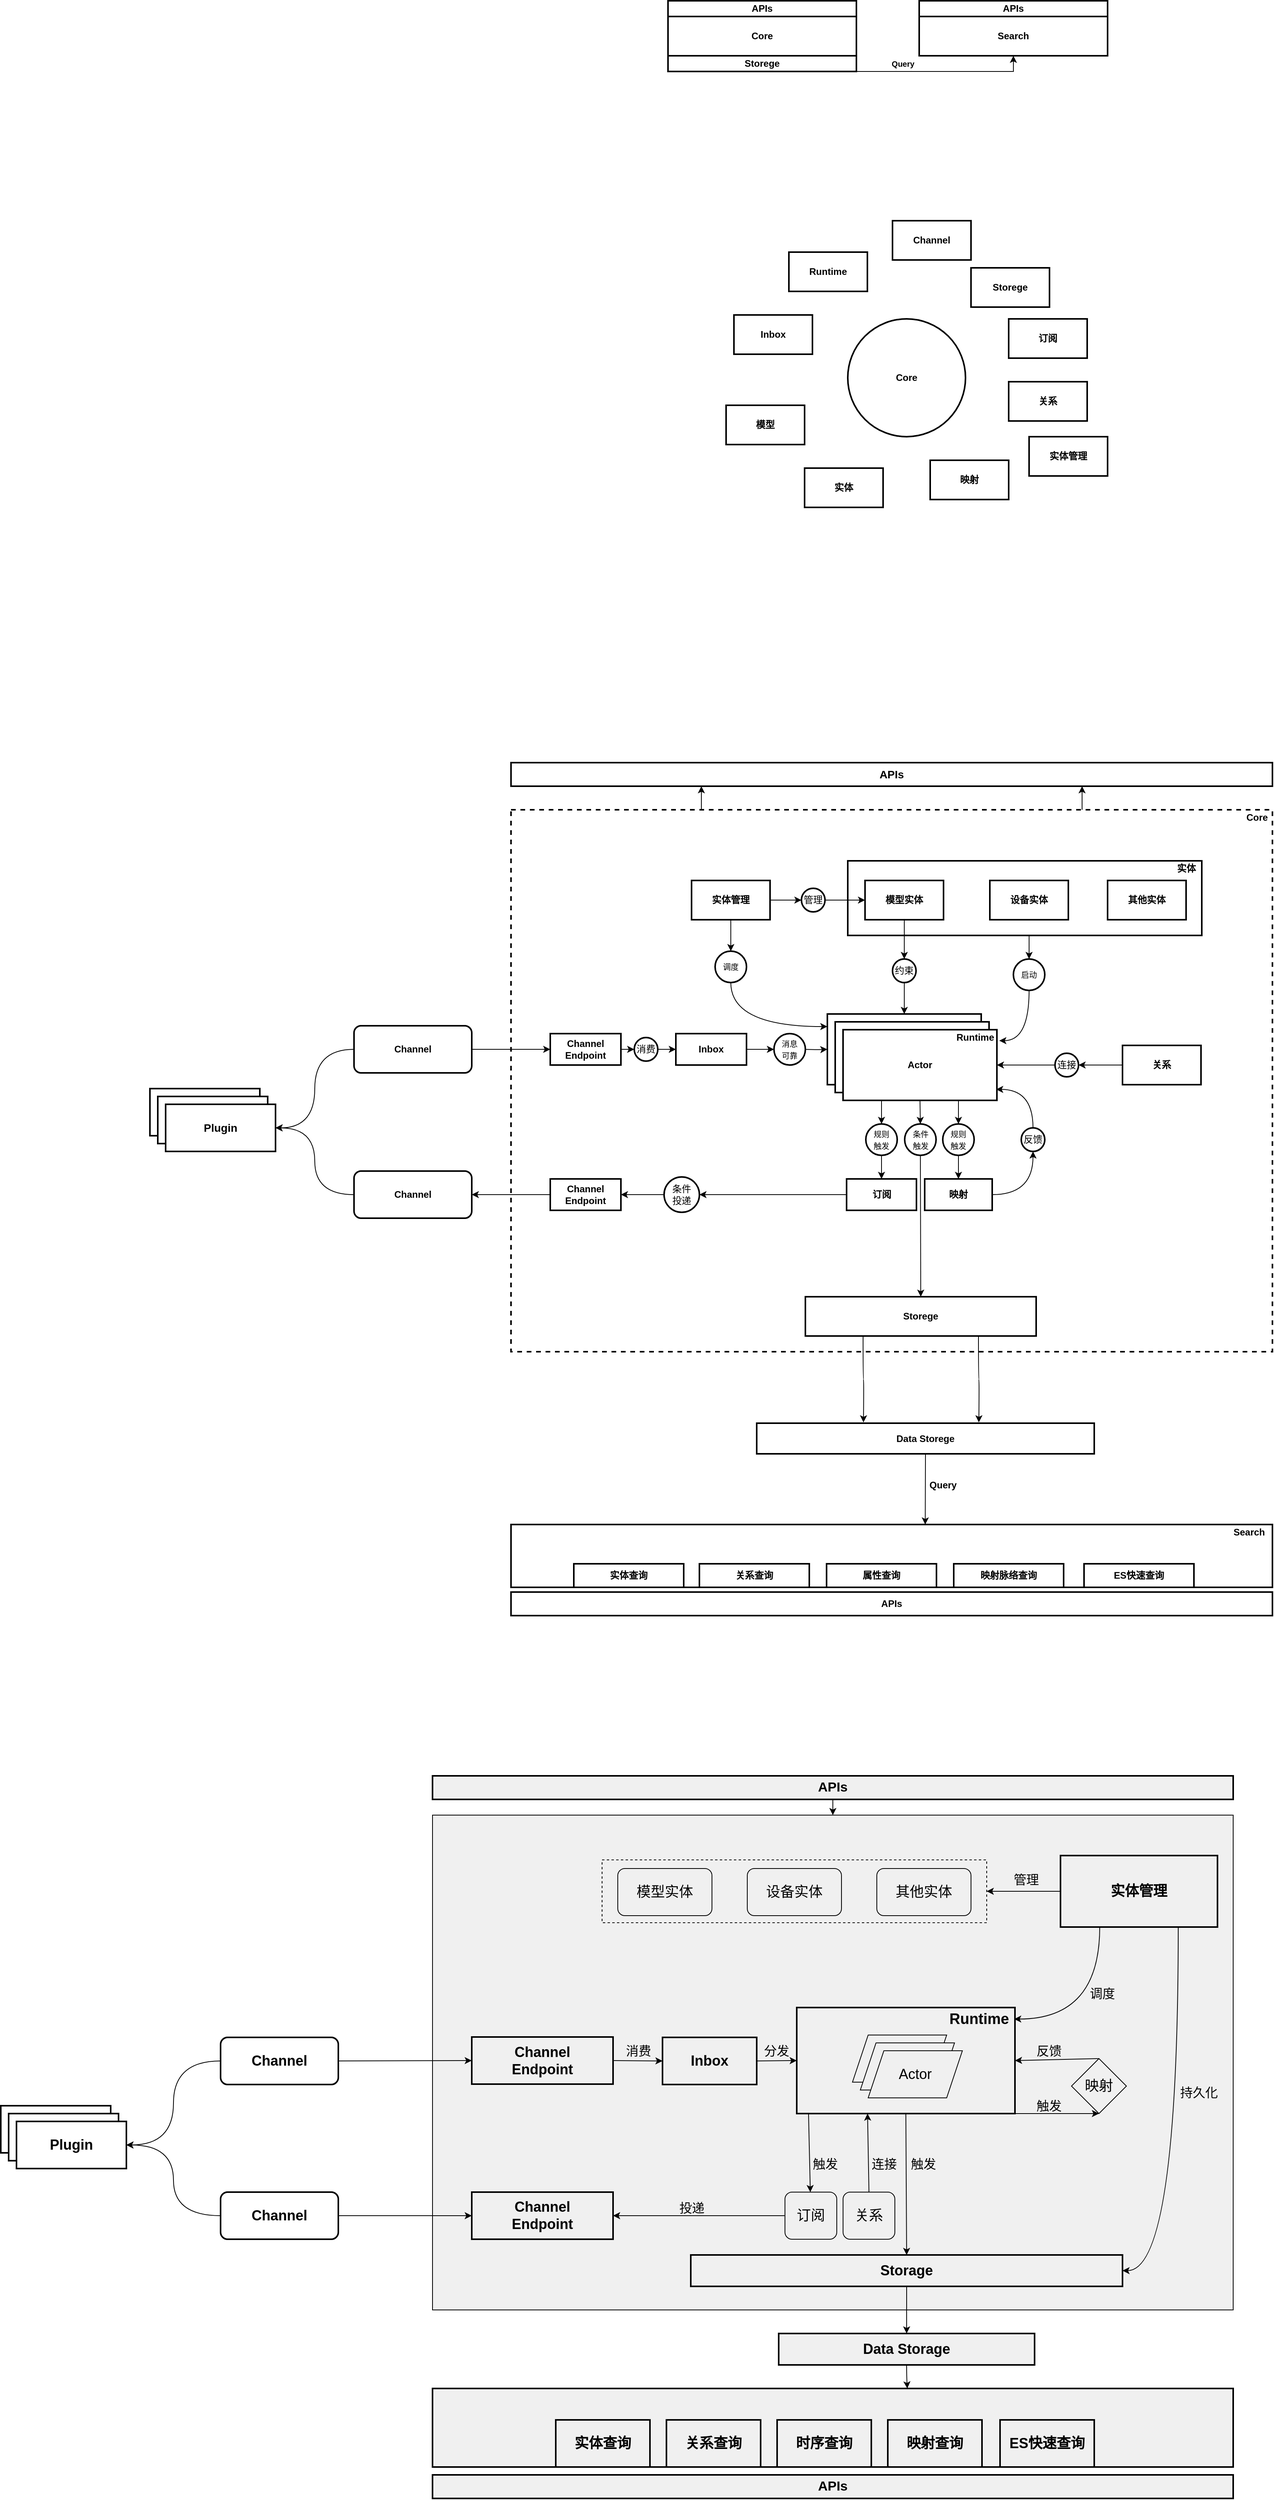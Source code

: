 <mxfile>
    <diagram id="mZEBOaH3Qbh8OWSPwJVB" name="Page-1">
        <mxGraphModel dx="2547" dy="2290" grid="1" gridSize="10" guides="1" tooltips="1" connect="1" arrows="1" fold="1" page="1" pageScale="1" pageWidth="827" pageHeight="1169" background="#ffffff" math="0" shadow="0">
            <root>
                <mxCell id="0"/>
                <mxCell id="1" parent="0"/>
                <mxCell id="112" style="edgeStyle=orthogonalEdgeStyle;curved=1;rounded=0;orthogonalLoop=1;jettySize=auto;html=1;exitX=0.25;exitY=0;exitDx=0;exitDy=0;entryX=0.25;entryY=1;entryDx=0;entryDy=0;strokeColor=#000000;" parent="1" source="91" target="111" edge="1">
                    <mxGeometry relative="1" as="geometry"/>
                </mxCell>
                <mxCell id="113" style="edgeStyle=orthogonalEdgeStyle;curved=1;rounded=0;orthogonalLoop=1;jettySize=auto;html=1;exitX=0.75;exitY=0;exitDx=0;exitDy=0;entryX=0.75;entryY=1;entryDx=0;entryDy=0;strokeColor=#000000;" parent="1" source="91" target="111" edge="1">
                    <mxGeometry relative="1" as="geometry"/>
                </mxCell>
                <mxCell id="91" value="" style="rounded=0;whiteSpace=wrap;html=1;strokeColor=#000000;strokeWidth=2;fillColor=#FFFFFF;dashed=1;" parent="1" vertex="1">
                    <mxGeometry x="-90" y="30" width="970" height="690" as="geometry"/>
                </mxCell>
                <mxCell id="2" value="&lt;font color=&quot;#000000&quot;&gt;&lt;b&gt;实体&lt;/b&gt;&lt;/font&gt;" style="rounded=0;whiteSpace=wrap;html=1;fillColor=#FFFFFF;strokeWidth=2;strokeColor=#000000;" parent="1" vertex="1">
                    <mxGeometry x="284" y="-405" width="100" height="50" as="geometry"/>
                </mxCell>
                <mxCell id="3" value="&lt;font color=&quot;#000000&quot;&gt;&lt;b&gt;订阅&lt;/b&gt;&lt;/font&gt;" style="rounded=0;whiteSpace=wrap;html=1;fillColor=#FFFFFF;strokeWidth=2;strokeColor=#000000;" parent="1" vertex="1">
                    <mxGeometry x="544" y="-595" width="100" height="50" as="geometry"/>
                </mxCell>
                <mxCell id="7" value="&lt;font color=&quot;#000000&quot;&gt;&lt;b&gt;模型&lt;/b&gt;&lt;/font&gt;" style="rounded=0;whiteSpace=wrap;html=1;fillColor=#FFFFFF;strokeWidth=2;strokeColor=#000000;" parent="1" vertex="1">
                    <mxGeometry x="184" y="-485" width="100" height="50" as="geometry"/>
                </mxCell>
                <mxCell id="24" value="&lt;font color=&quot;#000000&quot;&gt;&lt;b&gt;Core&lt;/b&gt;&lt;/font&gt;" style="ellipse;whiteSpace=wrap;html=1;aspect=fixed;strokeColor=#000000;strokeWidth=2;fillColor=#FFFFFF;" parent="1" vertex="1">
                    <mxGeometry x="339" y="-595" width="150" height="150" as="geometry"/>
                </mxCell>
                <mxCell id="25" value="&lt;font color=&quot;#000000&quot;&gt;&lt;b&gt;映射&lt;/b&gt;&lt;/font&gt;" style="rounded=0;whiteSpace=wrap;html=1;fillColor=#FFFFFF;strokeWidth=2;strokeColor=#000000;" parent="1" vertex="1">
                    <mxGeometry x="444" y="-415" width="100" height="50" as="geometry"/>
                </mxCell>
                <mxCell id="26" value="&lt;font color=&quot;#000000&quot;&gt;&lt;b&gt;关系&lt;/b&gt;&lt;/font&gt;" style="rounded=0;whiteSpace=wrap;html=1;fillColor=#FFFFFF;strokeWidth=2;strokeColor=#000000;" parent="1" vertex="1">
                    <mxGeometry x="544" y="-515" width="100" height="50" as="geometry"/>
                </mxCell>
                <mxCell id="27" value="&lt;font color=&quot;#000000&quot;&gt;&lt;b&gt;Core&lt;/b&gt;&lt;/font&gt;" style="rounded=0;whiteSpace=wrap;html=1;fillColor=#FFFFFF;strokeWidth=2;strokeColor=#000000;" parent="1" vertex="1">
                    <mxGeometry x="110" y="-980" width="240" height="50" as="geometry"/>
                </mxCell>
                <mxCell id="36" style="edgeStyle=orthogonalEdgeStyle;rounded=0;orthogonalLoop=1;jettySize=auto;html=1;exitX=1;exitY=1;exitDx=0;exitDy=0;entryX=0.5;entryY=1;entryDx=0;entryDy=0;strokeColor=#000000;" parent="1" source="28" target="34" edge="1">
                    <mxGeometry relative="1" as="geometry">
                        <Array as="points">
                            <mxPoint x="550" y="-910"/>
                        </Array>
                    </mxGeometry>
                </mxCell>
                <mxCell id="28" value="&lt;font color=&quot;#000000&quot;&gt;&lt;b&gt;Storege&lt;/b&gt;&lt;/font&gt;" style="rounded=0;whiteSpace=wrap;html=1;fillColor=#FFFFFF;strokeWidth=2;strokeColor=#000000;" parent="1" vertex="1">
                    <mxGeometry x="110" y="-930" width="240" height="20" as="geometry"/>
                </mxCell>
                <mxCell id="29" value="&lt;font color=&quot;#000000&quot;&gt;&lt;b&gt;APIs&lt;/b&gt;&lt;/font&gt;" style="rounded=0;whiteSpace=wrap;html=1;fillColor=#FFFFFF;strokeWidth=2;strokeColor=#000000;" parent="1" vertex="1">
                    <mxGeometry x="110" y="-1000" width="240" height="20" as="geometry"/>
                </mxCell>
                <mxCell id="34" value="&lt;font color=&quot;#000000&quot;&gt;&lt;b&gt;Search&lt;/b&gt;&lt;/font&gt;" style="rounded=0;whiteSpace=wrap;html=1;fillColor=#FFFFFF;strokeWidth=2;strokeColor=#000000;" parent="1" vertex="1">
                    <mxGeometry x="430" y="-980" width="240" height="50" as="geometry"/>
                </mxCell>
                <mxCell id="35" value="&lt;font color=&quot;#000000&quot;&gt;&lt;b&gt;APIs&lt;/b&gt;&lt;/font&gt;" style="rounded=0;whiteSpace=wrap;html=1;fillColor=#FFFFFF;strokeWidth=2;strokeColor=#000000;" parent="1" vertex="1">
                    <mxGeometry x="430" y="-1000" width="240" height="20" as="geometry"/>
                </mxCell>
                <mxCell id="37" value="&lt;b&gt;&lt;font color=&quot;#000000&quot; style=&quot;font-size: 10px&quot;&gt;Query&lt;/font&gt;&lt;/b&gt;" style="text;html=1;align=center;verticalAlign=middle;resizable=0;points=[];autosize=1;strokeColor=none;" parent="1" vertex="1">
                    <mxGeometry x="389" y="-930" width="40" height="20" as="geometry"/>
                </mxCell>
                <mxCell id="38" value="&lt;font color=&quot;#000000&quot;&gt;&lt;b&gt;Inbox&lt;/b&gt;&lt;/font&gt;" style="rounded=0;whiteSpace=wrap;html=1;fillColor=#FFFFFF;strokeWidth=2;strokeColor=#000000;" parent="1" vertex="1">
                    <mxGeometry x="194" y="-600" width="100" height="50" as="geometry"/>
                </mxCell>
                <mxCell id="39" value="&lt;font color=&quot;#000000&quot;&gt;&lt;b&gt;Runtime&lt;/b&gt;&lt;/font&gt;" style="rounded=0;whiteSpace=wrap;html=1;fillColor=#FFFFFF;strokeWidth=2;strokeColor=#000000;" parent="1" vertex="1">
                    <mxGeometry x="264" y="-680" width="100" height="50" as="geometry"/>
                </mxCell>
                <mxCell id="40" value="&lt;font color=&quot;#000000&quot;&gt;&lt;b&gt;Channel&lt;/b&gt;&lt;/font&gt;" style="rounded=0;whiteSpace=wrap;html=1;fillColor=#FFFFFF;strokeWidth=2;strokeColor=#000000;" parent="1" vertex="1">
                    <mxGeometry x="396" y="-720" width="100" height="50" as="geometry"/>
                </mxCell>
                <mxCell id="43" value="&lt;font color=&quot;#000000&quot;&gt;&lt;b&gt;实体管理&lt;/b&gt;&lt;/font&gt;" style="rounded=0;whiteSpace=wrap;html=1;fillColor=#FFFFFF;strokeWidth=2;strokeColor=#000000;" parent="1" vertex="1">
                    <mxGeometry x="570" y="-445" width="100" height="50" as="geometry"/>
                </mxCell>
                <mxCell id="52" style="edgeStyle=orthogonalEdgeStyle;curved=1;rounded=0;orthogonalLoop=1;jettySize=auto;html=1;exitX=0.5;exitY=1;exitDx=0;exitDy=0;entryX=0.5;entryY=0;entryDx=0;entryDy=0;strokeColor=#000000;" parent="1" source="50" target="44" edge="1">
                    <mxGeometry relative="1" as="geometry"/>
                </mxCell>
                <mxCell id="50" value="&lt;font color=&quot;#000000&quot;&gt;约束&lt;/font&gt;" style="ellipse;whiteSpace=wrap;html=1;aspect=fixed;strokeColor=#000000;strokeWidth=2;fillColor=#FFFFFF;" parent="1" vertex="1">
                    <mxGeometry x="396" y="220" width="30" height="30" as="geometry"/>
                </mxCell>
                <mxCell id="133" style="edgeStyle=orthogonalEdgeStyle;curved=1;rounded=0;orthogonalLoop=1;jettySize=auto;html=1;exitX=1;exitY=0.5;exitDx=0;exitDy=0;entryX=0.5;entryY=1;entryDx=0;entryDy=0;strokeColor=#000000;" parent="1" source="48" target="132" edge="1">
                    <mxGeometry relative="1" as="geometry"/>
                </mxCell>
                <mxCell id="48" value="&lt;b&gt;&lt;font color=&quot;#000000&quot;&gt;映射&lt;/font&gt;&lt;/b&gt;" style="rounded=0;whiteSpace=wrap;html=1;fillColor=#FFFFFF;strokeWidth=2;strokeColor=#000000;" parent="1" vertex="1">
                    <mxGeometry x="437" y="500" width="86" height="40" as="geometry"/>
                </mxCell>
                <mxCell id="58" style="edgeStyle=orthogonalEdgeStyle;curved=1;rounded=0;orthogonalLoop=1;jettySize=auto;html=1;exitX=0;exitY=0.5;exitDx=0;exitDy=0;entryX=1;entryY=0.5;entryDx=0;entryDy=0;strokeColor=#000000;" parent="1" source="56" target="57" edge="1">
                    <mxGeometry relative="1" as="geometry"/>
                </mxCell>
                <mxCell id="56" value="&lt;font color=&quot;#000000&quot;&gt;&lt;b&gt;关系&lt;/b&gt;&lt;/font&gt;" style="rounded=0;whiteSpace=wrap;html=1;fillColor=#FFFFFF;strokeWidth=2;strokeColor=#000000;" parent="1" vertex="1">
                    <mxGeometry x="689" y="330" width="100" height="50" as="geometry"/>
                </mxCell>
                <mxCell id="68" style="edgeStyle=orthogonalEdgeStyle;curved=1;rounded=0;orthogonalLoop=1;jettySize=auto;html=1;exitX=0;exitY=0.5;exitDx=0;exitDy=0;entryX=1;entryY=0.5;entryDx=0;entryDy=0;strokeColor=#000000;" parent="1" source="57" target="72" edge="1">
                    <mxGeometry relative="1" as="geometry">
                        <mxPoint x="549" y="405" as="targetPoint"/>
                    </mxGeometry>
                </mxCell>
                <mxCell id="57" value="&lt;font color=&quot;#000000&quot;&gt;连接&lt;/font&gt;" style="ellipse;whiteSpace=wrap;html=1;aspect=fixed;strokeColor=#000000;strokeWidth=2;fillColor=#FFFFFF;" parent="1" vertex="1">
                    <mxGeometry x="603" y="340" width="30" height="30" as="geometry"/>
                </mxCell>
                <mxCell id="61" value="" style="group" parent="1" vertex="1" connectable="0">
                    <mxGeometry x="313" y="290" width="205" height="90" as="geometry"/>
                </mxCell>
                <mxCell id="44" value="" style="rounded=0;whiteSpace=wrap;html=1;fillColor=#FFFFFF;strokeWidth=2;strokeColor=#000000;" parent="61" vertex="1">
                    <mxGeometry width="196" height="90" as="geometry"/>
                </mxCell>
                <mxCell id="69" value="" style="group" parent="1" vertex="1" connectable="0">
                    <mxGeometry x="323" y="300" width="205" height="90" as="geometry"/>
                </mxCell>
                <mxCell id="70" value="" style="rounded=0;whiteSpace=wrap;html=1;fillColor=#FFFFFF;strokeWidth=2;strokeColor=#000000;" parent="69" vertex="1">
                    <mxGeometry width="196" height="90" as="geometry"/>
                </mxCell>
                <mxCell id="71" value="" style="group" parent="1" vertex="1" connectable="0">
                    <mxGeometry x="333" y="310" width="210" height="90" as="geometry"/>
                </mxCell>
                <mxCell id="72" value="&lt;b&gt;&lt;font color=&quot;#000000&quot;&gt;Actor&lt;/font&gt;&lt;/b&gt;" style="rounded=0;whiteSpace=wrap;html=1;fillColor=#FFFFFF;strokeWidth=2;strokeColor=#000000;" parent="71" vertex="1">
                    <mxGeometry width="196" height="90" as="geometry"/>
                </mxCell>
                <mxCell id="73" value="&lt;font color=&quot;#000000&quot;&gt;&lt;b&gt;Runtime&lt;/b&gt;&lt;/font&gt;" style="text;html=1;align=center;verticalAlign=middle;resizable=0;points=[];autosize=1;strokeColor=none;" parent="71" vertex="1">
                    <mxGeometry x="138" width="60" height="20" as="geometry"/>
                </mxCell>
                <mxCell id="141" style="edgeStyle=orthogonalEdgeStyle;curved=1;rounded=0;orthogonalLoop=1;jettySize=auto;html=1;exitX=0;exitY=0.5;exitDx=0;exitDy=0;entryX=1;entryY=0.5;entryDx=0;entryDy=0;strokeColor=#000000;" parent="1" source="74" target="140" edge="1">
                    <mxGeometry relative="1" as="geometry"/>
                </mxCell>
                <mxCell id="74" value="&lt;font color=&quot;#000000&quot;&gt;&lt;b&gt;订阅&lt;/b&gt;&lt;/font&gt;" style="rounded=0;whiteSpace=wrap;html=1;fillColor=#FFFFFF;strokeWidth=2;strokeColor=#000000;" parent="1" vertex="1">
                    <mxGeometry x="337.5" y="500" width="89" height="40" as="geometry"/>
                </mxCell>
                <mxCell id="121" style="edgeStyle=orthogonalEdgeStyle;curved=1;rounded=0;orthogonalLoop=1;jettySize=auto;html=1;exitX=0.5;exitY=1;exitDx=0;exitDy=0;entryX=0.5;entryY=0;entryDx=0;entryDy=0;strokeColor=#000000;" parent="1" source="75" target="74" edge="1">
                    <mxGeometry relative="1" as="geometry"/>
                </mxCell>
                <mxCell id="75" value="&lt;font color=&quot;#000000&quot; style=&quot;font-size: 10px&quot;&gt;规则&lt;br&gt;触发&lt;/font&gt;" style="ellipse;whiteSpace=wrap;html=1;aspect=fixed;strokeColor=#000000;strokeWidth=2;fillColor=#FFFFFF;" parent="1" vertex="1">
                    <mxGeometry x="362" y="430" width="40" height="40" as="geometry"/>
                </mxCell>
                <mxCell id="84" style="edgeStyle=orthogonalEdgeStyle;curved=1;rounded=0;orthogonalLoop=1;jettySize=auto;html=1;exitX=0.5;exitY=1;exitDx=0;exitDy=0;entryX=1.017;entryY=0.7;entryDx=0;entryDy=0;entryPerimeter=0;strokeColor=#000000;" parent="1" source="81" target="73" edge="1">
                    <mxGeometry relative="1" as="geometry"/>
                </mxCell>
                <mxCell id="81" value="&lt;font color=&quot;#000000&quot;&gt;&lt;span style=&quot;font-size: 10px&quot;&gt;启动&lt;/span&gt;&lt;/font&gt;" style="ellipse;whiteSpace=wrap;html=1;aspect=fixed;strokeColor=#000000;strokeWidth=2;fillColor=#FFFFFF;" parent="1" vertex="1">
                    <mxGeometry x="550" y="220" width="40" height="40" as="geometry"/>
                </mxCell>
                <mxCell id="126" style="edgeStyle=orthogonalEdgeStyle;curved=1;rounded=0;orthogonalLoop=1;jettySize=auto;html=1;exitX=1;exitY=0.5;exitDx=0;exitDy=0;entryX=0;entryY=0.5;entryDx=0;entryDy=0;strokeColor=#000000;" parent="1" source="89" target="128" edge="1">
                    <mxGeometry relative="1" as="geometry">
                        <mxPoint x="250" y="335" as="targetPoint"/>
                    </mxGeometry>
                </mxCell>
                <mxCell id="89" value="&lt;font color=&quot;#000000&quot;&gt;&lt;b&gt;Inbox&lt;/b&gt;&lt;/font&gt;" style="rounded=0;whiteSpace=wrap;html=1;fillColor=#FFFFFF;strokeWidth=2;strokeColor=#000000;" parent="1" vertex="1">
                    <mxGeometry x="120" y="315" width="90" height="40" as="geometry"/>
                </mxCell>
                <mxCell id="137" style="edgeStyle=orthogonalEdgeStyle;curved=1;rounded=0;orthogonalLoop=1;jettySize=auto;html=1;exitX=1;exitY=0.5;exitDx=0;exitDy=0;entryX=0;entryY=0.5;entryDx=0;entryDy=0;strokeColor=#000000;" parent="1" source="92" target="135" edge="1">
                    <mxGeometry relative="1" as="geometry"/>
                </mxCell>
                <mxCell id="160" style="edgeStyle=orthogonalEdgeStyle;curved=1;rounded=0;orthogonalLoop=1;jettySize=auto;html=1;exitX=0;exitY=0.5;exitDx=0;exitDy=0;entryX=1;entryY=0.5;entryDx=0;entryDy=0;strokeColor=#000000;" parent="1" source="92" target="157" edge="1">
                    <mxGeometry relative="1" as="geometry"/>
                </mxCell>
                <mxCell id="92" value="&lt;font color=&quot;#000000&quot;&gt;&lt;b&gt;Channel&lt;/b&gt;&lt;/font&gt;" style="rounded=1;whiteSpace=wrap;html=1;strokeColor=#000000;strokeWidth=2;fillColor=#FFFFFF;" parent="1" vertex="1">
                    <mxGeometry x="-290" y="305" width="150" height="60" as="geometry"/>
                </mxCell>
                <mxCell id="97" style="edgeStyle=orthogonalEdgeStyle;curved=1;rounded=0;orthogonalLoop=1;jettySize=auto;html=1;exitX=1;exitY=0.5;exitDx=0;exitDy=0;strokeColor=#000000;" parent="1" source="94" target="89" edge="1">
                    <mxGeometry relative="1" as="geometry"/>
                </mxCell>
                <mxCell id="94" value="&lt;font color=&quot;#000000&quot;&gt;消费&lt;/font&gt;" style="ellipse;whiteSpace=wrap;html=1;aspect=fixed;strokeColor=#000000;strokeWidth=2;fillColor=#FFFFFF;" parent="1" vertex="1">
                    <mxGeometry x="67" y="320" width="30" height="30" as="geometry"/>
                </mxCell>
                <mxCell id="101" style="edgeStyle=orthogonalEdgeStyle;curved=1;rounded=0;orthogonalLoop=1;jettySize=auto;html=1;exitX=0.5;exitY=1;exitDx=0;exitDy=0;entryX=0.5;entryY=0;entryDx=0;entryDy=0;strokeColor=#000000;" parent="1" source="98" target="100" edge="1">
                    <mxGeometry relative="1" as="geometry"/>
                </mxCell>
                <mxCell id="105" style="edgeStyle=orthogonalEdgeStyle;curved=1;rounded=0;orthogonalLoop=1;jettySize=auto;html=1;exitX=1;exitY=0.5;exitDx=0;exitDy=0;entryX=0;entryY=0.5;entryDx=0;entryDy=0;strokeColor=#000000;" parent="1" source="98" target="104" edge="1">
                    <mxGeometry relative="1" as="geometry"/>
                </mxCell>
                <mxCell id="98" value="&lt;font color=&quot;#000000&quot;&gt;&lt;b&gt;实体管理&lt;/b&gt;&lt;/font&gt;" style="rounded=0;whiteSpace=wrap;html=1;fillColor=#FFFFFF;strokeWidth=2;strokeColor=#000000;" parent="1" vertex="1">
                    <mxGeometry x="140" y="120" width="100" height="50" as="geometry"/>
                </mxCell>
                <mxCell id="102" style="edgeStyle=orthogonalEdgeStyle;curved=1;rounded=0;orthogonalLoop=1;jettySize=auto;html=1;exitX=0.5;exitY=1;exitDx=0;exitDy=0;entryX=0;entryY=0.178;entryDx=0;entryDy=0;entryPerimeter=0;strokeColor=#000000;" parent="1" source="100" target="44" edge="1">
                    <mxGeometry relative="1" as="geometry"/>
                </mxCell>
                <mxCell id="100" value="&lt;font color=&quot;#000000&quot;&gt;&lt;span style=&quot;font-size: 10px&quot;&gt;调度&lt;/span&gt;&lt;/font&gt;" style="ellipse;whiteSpace=wrap;html=1;aspect=fixed;strokeColor=#000000;strokeWidth=2;fillColor=#FFFFFF;" parent="1" vertex="1">
                    <mxGeometry x="170" y="210" width="40" height="40" as="geometry"/>
                </mxCell>
                <mxCell id="103" value="" style="rounded=0;whiteSpace=wrap;html=1;strokeColor=#000000;strokeWidth=2;fillColor=#FFFFFF;" parent="1" vertex="1">
                    <mxGeometry x="339" y="95" width="451" height="95" as="geometry"/>
                </mxCell>
                <mxCell id="49" value="&lt;font color=&quot;#000000&quot;&gt;&lt;b&gt;模型实体&lt;/b&gt;&lt;/font&gt;" style="rounded=0;whiteSpace=wrap;html=1;fillColor=#FFFFFF;strokeWidth=2;strokeColor=#000000;" parent="1" vertex="1">
                    <mxGeometry x="361" y="120" width="100" height="50" as="geometry"/>
                </mxCell>
                <mxCell id="79" value="&lt;font color=&quot;#000000&quot;&gt;&lt;b&gt;设备实体&lt;/b&gt;&lt;/font&gt;" style="rounded=0;whiteSpace=wrap;html=1;fillColor=#FFFFFF;strokeWidth=2;strokeColor=#000000;" parent="1" vertex="1">
                    <mxGeometry x="520" y="120" width="100" height="50" as="geometry"/>
                </mxCell>
                <mxCell id="51" style="edgeStyle=orthogonalEdgeStyle;curved=1;rounded=0;orthogonalLoop=1;jettySize=auto;html=1;exitX=0.5;exitY=1;exitDx=0;exitDy=0;entryX=0.5;entryY=0;entryDx=0;entryDy=0;strokeColor=#000000;" parent="1" source="49" target="50" edge="1">
                    <mxGeometry relative="1" as="geometry"/>
                </mxCell>
                <mxCell id="83" style="edgeStyle=orthogonalEdgeStyle;curved=1;rounded=0;orthogonalLoop=1;jettySize=auto;html=1;entryX=0.5;entryY=0;entryDx=0;entryDy=0;strokeColor=#000000;" parent="1" target="81" edge="1">
                    <mxGeometry relative="1" as="geometry">
                        <mxPoint x="570" y="190" as="sourcePoint"/>
                    </mxGeometry>
                </mxCell>
                <mxCell id="106" style="edgeStyle=orthogonalEdgeStyle;curved=1;rounded=0;orthogonalLoop=1;jettySize=auto;html=1;exitX=1;exitY=0.5;exitDx=0;exitDy=0;entryX=0;entryY=0.5;entryDx=0;entryDy=0;strokeColor=#000000;" parent="1" source="104" target="49" edge="1">
                    <mxGeometry relative="1" as="geometry"/>
                </mxCell>
                <mxCell id="104" value="&lt;font color=&quot;#000000&quot;&gt;管理&lt;/font&gt;" style="ellipse;whiteSpace=wrap;html=1;aspect=fixed;strokeColor=#000000;strokeWidth=2;fillColor=#FFFFFF;" parent="1" vertex="1">
                    <mxGeometry x="280" y="130" width="30" height="30" as="geometry"/>
                </mxCell>
                <mxCell id="108" value="&lt;font color=&quot;#000000&quot;&gt;&lt;b&gt;其他实体&lt;/b&gt;&lt;/font&gt;" style="rounded=0;whiteSpace=wrap;html=1;fillColor=#FFFFFF;strokeWidth=2;strokeColor=#000000;" parent="1" vertex="1">
                    <mxGeometry x="670" y="120" width="100" height="50" as="geometry"/>
                </mxCell>
                <mxCell id="110" value="&lt;b style=&quot;color: rgb(0 , 0 , 0)&quot;&gt;实体&lt;/b&gt;" style="text;html=1;align=center;verticalAlign=middle;resizable=0;points=[];autosize=1;strokeColor=none;" parent="1" vertex="1">
                    <mxGeometry x="750" y="95" width="40" height="20" as="geometry"/>
                </mxCell>
                <mxCell id="111" value="&lt;font color=&quot;#000000&quot; style=&quot;font-size: 14px&quot;&gt;&lt;b&gt;APIs&lt;/b&gt;&lt;/font&gt;" style="rounded=0;whiteSpace=wrap;html=1;strokeColor=#000000;strokeWidth=2;fillColor=#FFFFFF;" parent="1" vertex="1">
                    <mxGeometry x="-90" y="-30" width="970" height="30" as="geometry"/>
                </mxCell>
                <mxCell id="114" value="&lt;font color=&quot;#000000&quot;&gt;&lt;b&gt;Storege&lt;/b&gt;&lt;/font&gt;" style="rounded=0;whiteSpace=wrap;html=1;fillColor=#FFFFFF;strokeWidth=2;strokeColor=#000000;" parent="1" vertex="1">
                    <mxGeometry x="496" y="-660" width="100" height="50" as="geometry"/>
                </mxCell>
                <mxCell id="129" style="edgeStyle=orthogonalEdgeStyle;curved=1;rounded=0;orthogonalLoop=1;jettySize=auto;html=1;exitX=0.25;exitY=1;exitDx=0;exitDy=0;strokeColor=#000000;" parent="1" source="115" edge="1">
                    <mxGeometry relative="1" as="geometry">
                        <mxPoint x="359" y="810" as="targetPoint"/>
                    </mxGeometry>
                </mxCell>
                <mxCell id="131" style="edgeStyle=orthogonalEdgeStyle;curved=1;rounded=0;orthogonalLoop=1;jettySize=auto;html=1;exitX=0.75;exitY=1;exitDx=0;exitDy=0;strokeColor=#000000;" parent="1" source="115" edge="1">
                    <mxGeometry relative="1" as="geometry">
                        <mxPoint x="506" y="810" as="targetPoint"/>
                    </mxGeometry>
                </mxCell>
                <mxCell id="115" value="&lt;font color=&quot;#000000&quot;&gt;&lt;b&gt;Storege&lt;/b&gt;&lt;/font&gt;" style="rounded=0;whiteSpace=wrap;html=1;fillColor=#FFFFFF;strokeWidth=2;strokeColor=#000000;" parent="1" vertex="1">
                    <mxGeometry x="285" y="650" width="294" height="50" as="geometry"/>
                </mxCell>
                <mxCell id="122" style="edgeStyle=orthogonalEdgeStyle;curved=1;rounded=0;orthogonalLoop=1;jettySize=auto;html=1;exitX=0.5;exitY=1;exitDx=0;exitDy=0;strokeColor=#000000;" parent="1" source="117" target="48" edge="1">
                    <mxGeometry relative="1" as="geometry"/>
                </mxCell>
                <mxCell id="117" value="&lt;font color=&quot;#000000&quot; style=&quot;font-size: 10px&quot;&gt;规则&lt;br&gt;触发&lt;/font&gt;" style="ellipse;whiteSpace=wrap;html=1;aspect=fixed;strokeColor=#000000;strokeWidth=2;fillColor=#FFFFFF;" parent="1" vertex="1">
                    <mxGeometry x="460" y="430" width="40" height="40" as="geometry"/>
                </mxCell>
                <mxCell id="124" style="edgeStyle=orthogonalEdgeStyle;curved=1;rounded=0;orthogonalLoop=1;jettySize=auto;html=1;exitX=0.5;exitY=1;exitDx=0;exitDy=0;strokeColor=#000000;" parent="1" source="118" target="115" edge="1">
                    <mxGeometry relative="1" as="geometry"/>
                </mxCell>
                <mxCell id="118" value="&lt;font color=&quot;#000000&quot;&gt;&lt;span style=&quot;font-size: 10px&quot;&gt;条件&lt;br&gt;触发&lt;/span&gt;&lt;/font&gt;" style="ellipse;whiteSpace=wrap;html=1;aspect=fixed;strokeColor=#000000;strokeWidth=2;fillColor=#FFFFFF;" parent="1" vertex="1">
                    <mxGeometry x="411.5" y="430" width="40" height="40" as="geometry"/>
                </mxCell>
                <mxCell id="119" style="edgeStyle=orthogonalEdgeStyle;curved=1;rounded=0;orthogonalLoop=1;jettySize=auto;html=1;exitX=0.25;exitY=1;exitDx=0;exitDy=0;entryX=0.5;entryY=0;entryDx=0;entryDy=0;strokeColor=#000000;" parent="1" source="72" target="75" edge="1">
                    <mxGeometry relative="1" as="geometry"/>
                </mxCell>
                <mxCell id="120" style="edgeStyle=orthogonalEdgeStyle;curved=1;rounded=0;orthogonalLoop=1;jettySize=auto;html=1;exitX=0.75;exitY=1;exitDx=0;exitDy=0;entryX=0.5;entryY=0;entryDx=0;entryDy=0;strokeColor=#000000;" parent="1" source="72" target="117" edge="1">
                    <mxGeometry relative="1" as="geometry"/>
                </mxCell>
                <mxCell id="123" style="edgeStyle=orthogonalEdgeStyle;curved=1;rounded=0;orthogonalLoop=1;jettySize=auto;html=1;exitX=0.5;exitY=1;exitDx=0;exitDy=0;entryX=0.5;entryY=0;entryDx=0;entryDy=0;strokeColor=#000000;" parent="1" source="72" target="118" edge="1">
                    <mxGeometry relative="1" as="geometry"/>
                </mxCell>
                <mxCell id="127" style="edgeStyle=orthogonalEdgeStyle;curved=1;rounded=0;orthogonalLoop=1;jettySize=auto;html=1;exitX=1;exitY=0.5;exitDx=0;exitDy=0;strokeColor=#000000;" parent="1" target="44" edge="1">
                    <mxGeometry relative="1" as="geometry">
                        <mxPoint x="280" y="335" as="sourcePoint"/>
                    </mxGeometry>
                </mxCell>
                <mxCell id="128" value="&lt;font color=&quot;#000000&quot;&gt;&lt;span style=&quot;font-size: 10px&quot;&gt;消息&lt;br&gt;可靠&lt;/span&gt;&lt;/font&gt;" style="ellipse;whiteSpace=wrap;html=1;aspect=fixed;strokeColor=#000000;strokeWidth=2;fillColor=#FFFFFF;" parent="1" vertex="1">
                    <mxGeometry x="245" y="315" width="40" height="40" as="geometry"/>
                </mxCell>
                <mxCell id="146" style="edgeStyle=orthogonalEdgeStyle;curved=1;rounded=0;orthogonalLoop=1;jettySize=auto;html=1;exitX=0.5;exitY=1;exitDx=0;exitDy=0;entryX=0.544;entryY=0;entryDx=0;entryDy=0;entryPerimeter=0;strokeColor=#000000;" parent="1" source="130" target="145" edge="1">
                    <mxGeometry relative="1" as="geometry"/>
                </mxCell>
                <mxCell id="130" value="&lt;font color=&quot;#000000&quot;&gt;&lt;b&gt;Data Storege&lt;/b&gt;&lt;/font&gt;" style="rounded=0;whiteSpace=wrap;html=1;strokeColor=#000000;strokeWidth=2;fillColor=#FFFFFF;" parent="1" vertex="1">
                    <mxGeometry x="223" y="811" width="430" height="39" as="geometry"/>
                </mxCell>
                <mxCell id="134" style="edgeStyle=orthogonalEdgeStyle;curved=1;rounded=0;orthogonalLoop=1;jettySize=auto;html=1;exitX=0.5;exitY=0;exitDx=0;exitDy=0;entryX=0.995;entryY=0.844;entryDx=0;entryDy=0;entryPerimeter=0;strokeColor=#000000;" parent="1" source="132" target="72" edge="1">
                    <mxGeometry relative="1" as="geometry"/>
                </mxCell>
                <mxCell id="132" value="&lt;font color=&quot;#000000&quot;&gt;反馈&lt;/font&gt;" style="ellipse;whiteSpace=wrap;html=1;aspect=fixed;strokeColor=#000000;strokeWidth=2;fillColor=#FFFFFF;" parent="1" vertex="1">
                    <mxGeometry x="560" y="435" width="30" height="30" as="geometry"/>
                </mxCell>
                <mxCell id="136" style="edgeStyle=orthogonalEdgeStyle;curved=1;rounded=0;orthogonalLoop=1;jettySize=auto;html=1;exitX=1;exitY=0.5;exitDx=0;exitDy=0;entryX=0;entryY=0.5;entryDx=0;entryDy=0;strokeColor=#000000;" parent="1" source="135" target="94" edge="1">
                    <mxGeometry relative="1" as="geometry"/>
                </mxCell>
                <mxCell id="135" value="&lt;font color=&quot;#000000&quot;&gt;&lt;b&gt;Channel Endpoint&lt;/b&gt;&lt;/font&gt;" style="rounded=0;whiteSpace=wrap;html=1;fillColor=#FFFFFF;strokeWidth=2;strokeColor=#000000;" parent="1" vertex="1">
                    <mxGeometry x="-40" y="315" width="90" height="40" as="geometry"/>
                </mxCell>
                <mxCell id="143" style="edgeStyle=orthogonalEdgeStyle;curved=1;rounded=0;orthogonalLoop=1;jettySize=auto;html=1;exitX=0;exitY=0.5;exitDx=0;exitDy=0;strokeColor=#000000;entryX=1;entryY=0.5;entryDx=0;entryDy=0;" parent="1" source="138" target="144" edge="1">
                    <mxGeometry relative="1" as="geometry">
                        <mxPoint x="-150" y="520" as="targetPoint"/>
                    </mxGeometry>
                </mxCell>
                <mxCell id="138" value="&lt;font color=&quot;#000000&quot;&gt;&lt;b&gt;Channel Endpoint&lt;/b&gt;&lt;/font&gt;" style="rounded=0;whiteSpace=wrap;html=1;fillColor=#FFFFFF;strokeWidth=2;strokeColor=#000000;" parent="1" vertex="1">
                    <mxGeometry x="-40" y="500" width="90" height="40" as="geometry"/>
                </mxCell>
                <mxCell id="142" style="edgeStyle=orthogonalEdgeStyle;curved=1;rounded=0;orthogonalLoop=1;jettySize=auto;html=1;exitX=0;exitY=0.5;exitDx=0;exitDy=0;strokeColor=#000000;" parent="1" source="140" target="138" edge="1">
                    <mxGeometry relative="1" as="geometry"/>
                </mxCell>
                <mxCell id="140" value="&lt;font color=&quot;#000000&quot;&gt;条件&lt;br&gt;投递&lt;/font&gt;" style="ellipse;whiteSpace=wrap;html=1;aspect=fixed;strokeColor=#000000;strokeWidth=2;fillColor=#FFFFFF;" parent="1" vertex="1">
                    <mxGeometry x="105" y="497.5" width="45" height="45" as="geometry"/>
                </mxCell>
                <mxCell id="161" style="edgeStyle=orthogonalEdgeStyle;curved=1;rounded=0;orthogonalLoop=1;jettySize=auto;html=1;exitX=0;exitY=0.5;exitDx=0;exitDy=0;entryX=1;entryY=0.5;entryDx=0;entryDy=0;strokeColor=#000000;" parent="1" source="144" target="157" edge="1">
                    <mxGeometry relative="1" as="geometry"/>
                </mxCell>
                <mxCell id="144" value="&lt;font color=&quot;#000000&quot;&gt;&lt;b&gt;Channel&lt;/b&gt;&lt;/font&gt;" style="rounded=1;whiteSpace=wrap;html=1;strokeColor=#000000;strokeWidth=2;fillColor=#FFFFFF;" parent="1" vertex="1">
                    <mxGeometry x="-290" y="490" width="150" height="60" as="geometry"/>
                </mxCell>
                <mxCell id="145" value="" style="rounded=0;whiteSpace=wrap;html=1;strokeColor=#000000;strokeWidth=2;fillColor=#FFFFFF;" parent="1" vertex="1">
                    <mxGeometry x="-90" y="940" width="970" height="80" as="geometry"/>
                </mxCell>
                <mxCell id="147" value="&lt;b&gt;&lt;font color=&quot;#000000&quot;&gt;Query&lt;/font&gt;&lt;/b&gt;" style="text;html=1;align=center;verticalAlign=middle;resizable=0;points=[];autosize=1;strokeColor=none;" parent="1" vertex="1">
                    <mxGeometry x="435" y="880" width="50" height="20" as="geometry"/>
                </mxCell>
                <mxCell id="148" value="&lt;font color=&quot;#000000&quot;&gt;&lt;b&gt;APIs&lt;/b&gt;&lt;/font&gt;" style="rounded=0;whiteSpace=wrap;html=1;strokeColor=#000000;strokeWidth=2;fillColor=#FFFFFF;" parent="1" vertex="1">
                    <mxGeometry x="-90" y="1026" width="970" height="30" as="geometry"/>
                </mxCell>
                <mxCell id="149" value="&lt;b&gt;&lt;font color=&quot;#000000&quot;&gt;实体查询&lt;/font&gt;&lt;/b&gt;" style="rounded=0;whiteSpace=wrap;html=1;strokeColor=#000000;strokeWidth=2;fillColor=#FFFFFF;" parent="1" vertex="1">
                    <mxGeometry x="-10" y="990" width="140" height="30" as="geometry"/>
                </mxCell>
                <mxCell id="150" value="&lt;b&gt;&lt;font color=&quot;#000000&quot;&gt;关系查询&lt;/font&gt;&lt;/b&gt;" style="rounded=0;whiteSpace=wrap;html=1;strokeColor=#000000;strokeWidth=2;fillColor=#FFFFFF;" parent="1" vertex="1">
                    <mxGeometry x="150" y="990" width="140" height="30" as="geometry"/>
                </mxCell>
                <mxCell id="151" value="&lt;b&gt;&lt;font color=&quot;#000000&quot;&gt;属性查询&lt;/font&gt;&lt;/b&gt;" style="rounded=0;whiteSpace=wrap;html=1;strokeColor=#000000;strokeWidth=2;fillColor=#FFFFFF;" parent="1" vertex="1">
                    <mxGeometry x="312" y="990" width="140" height="30" as="geometry"/>
                </mxCell>
                <mxCell id="152" value="&lt;b&gt;&lt;font color=&quot;#000000&quot;&gt;映射脉络查询&lt;/font&gt;&lt;/b&gt;" style="rounded=0;whiteSpace=wrap;html=1;strokeColor=#000000;strokeWidth=2;fillColor=#FFFFFF;" parent="1" vertex="1">
                    <mxGeometry x="474" y="990" width="140" height="30" as="geometry"/>
                </mxCell>
                <mxCell id="153" value="&lt;b&gt;&lt;font color=&quot;#000000&quot;&gt;ES快速查询&lt;/font&gt;&lt;/b&gt;" style="rounded=0;whiteSpace=wrap;html=1;strokeColor=#000000;strokeWidth=2;fillColor=#FFFFFF;" parent="1" vertex="1">
                    <mxGeometry x="640" y="990" width="140" height="30" as="geometry"/>
                </mxCell>
                <mxCell id="154" value="&lt;b style=&quot;color: rgb(0 , 0 , 0)&quot;&gt;Search&lt;/b&gt;" style="text;html=1;align=center;verticalAlign=middle;resizable=0;points=[];autosize=1;strokeColor=none;" parent="1" vertex="1">
                    <mxGeometry x="820" y="940" width="60" height="20" as="geometry"/>
                </mxCell>
                <mxCell id="158" value="" style="group" parent="1" vertex="1" connectable="0">
                    <mxGeometry x="-550" y="385" width="160" height="80" as="geometry"/>
                </mxCell>
                <mxCell id="155" value="" style="rounded=0;whiteSpace=wrap;html=1;strokeColor=#000000;strokeWidth=2;fillColor=#FFFFFF;" parent="158" vertex="1">
                    <mxGeometry width="140" height="60" as="geometry"/>
                </mxCell>
                <mxCell id="156" value="" style="rounded=0;whiteSpace=wrap;html=1;strokeColor=#000000;strokeWidth=2;fillColor=#FFFFFF;" parent="158" vertex="1">
                    <mxGeometry x="10" y="10" width="140" height="60" as="geometry"/>
                </mxCell>
                <mxCell id="157" value="&lt;b&gt;&lt;font color=&quot;#000000&quot; style=&quot;font-size: 14px&quot;&gt;Plugin&lt;/font&gt;&lt;/b&gt;" style="rounded=0;whiteSpace=wrap;html=1;strokeColor=#000000;strokeWidth=2;fillColor=#FFFFFF;" parent="158" vertex="1">
                    <mxGeometry x="20" y="20" width="140" height="60" as="geometry"/>
                </mxCell>
                <mxCell id="162" value="&lt;b style=&quot;color: rgb(0 , 0 , 0)&quot;&gt;Core&lt;/b&gt;" style="text;html=1;align=center;verticalAlign=middle;resizable=0;points=[];autosize=1;strokeColor=none;" parent="1" vertex="1">
                    <mxGeometry x="840" y="30" width="40" height="20" as="geometry"/>
                </mxCell>
                <mxCell id="163" value="" style="rounded=0;whiteSpace=wrap;html=1;fillColor=#F0F0F0;strokeColor=#000000;" parent="1" vertex="1">
                    <mxGeometry x="-190" y="1310" width="1020" height="630" as="geometry"/>
                </mxCell>
                <mxCell id="219" value="" style="edgeStyle=none;html=1;strokeColor=#000000;" edge="1" parent="1" source="164" target="163">
                    <mxGeometry relative="1" as="geometry"/>
                </mxCell>
                <mxCell id="164" value="&lt;font color=&quot;#000000&quot; size=&quot;1&quot;&gt;&lt;b style=&quot;font-size: 17px&quot;&gt;APIs&lt;/b&gt;&lt;/font&gt;" style="rounded=0;whiteSpace=wrap;html=1;strokeColor=#000000;strokeWidth=2;fillColor=#F0F0F0;" parent="1" vertex="1">
                    <mxGeometry x="-190" y="1260" width="1020" height="30" as="geometry"/>
                </mxCell>
                <mxCell id="177" style="edgeStyle=none;html=1;exitX=0;exitY=0.5;exitDx=0;exitDy=0;entryX=1;entryY=0.5;entryDx=0;entryDy=0;strokeColor=#000000;" parent="1" source="169" target="168" edge="1">
                    <mxGeometry relative="1" as="geometry"/>
                </mxCell>
                <mxCell id="180" style="edgeStyle=orthogonalEdgeStyle;curved=1;html=1;exitX=0.25;exitY=1;exitDx=0;exitDy=0;entryX=1;entryY=0.483;entryDx=0;entryDy=0;entryPerimeter=0;strokeColor=#000000;" parent="1" source="169" target="172" edge="1">
                    <mxGeometry relative="1" as="geometry"/>
                </mxCell>
                <mxCell id="225" style="edgeStyle=orthogonalEdgeStyle;curved=1;html=1;exitX=0.75;exitY=1;exitDx=0;exitDy=0;entryX=1;entryY=0.5;entryDx=0;entryDy=0;strokeColor=#000000;" edge="1" parent="1" source="169" target="183">
                    <mxGeometry relative="1" as="geometry"/>
                </mxCell>
                <mxCell id="169" value="&lt;font color=&quot;#000000&quot; style=&quot;font-size: 18px&quot;&gt;&lt;b&gt;实体管理&lt;/b&gt;&lt;/font&gt;" style="rounded=0;whiteSpace=wrap;html=1;strokeColor=#000000;fillColor=#F0F0F0;strokeWidth=2;" parent="1" vertex="1">
                    <mxGeometry x="610" y="1361.5" width="200" height="91" as="geometry"/>
                </mxCell>
                <mxCell id="184" style="edgeStyle=none;html=1;exitX=0.5;exitY=1;exitDx=0;exitDy=0;entryX=0.5;entryY=0;entryDx=0;entryDy=0;strokeColor=#000000;" edge="1" parent="1" source="171" target="183">
                    <mxGeometry relative="1" as="geometry"/>
                </mxCell>
                <mxCell id="189" style="edgeStyle=none;html=1;exitX=0;exitY=1;exitDx=0;exitDy=0;strokeColor=#000000;" edge="1" parent="1" target="186">
                    <mxGeometry relative="1" as="geometry">
                        <mxPoint x="289" y="1690.0" as="sourcePoint"/>
                    </mxGeometry>
                </mxCell>
                <mxCell id="194" style="edgeStyle=none;html=1;exitX=1;exitY=1;exitDx=0;exitDy=0;entryX=0.5;entryY=1;entryDx=0;entryDy=0;strokeColor=#000000;" edge="1" parent="1" source="171" target="192">
                    <mxGeometry relative="1" as="geometry"/>
                </mxCell>
                <mxCell id="171" value="" style="rounded=0;whiteSpace=wrap;html=1;strokeColor=#000000;fillColor=#F0F0F0;strokeWidth=2;" parent="1" vertex="1">
                    <mxGeometry x="274" y="1555" width="278" height="135" as="geometry"/>
                </mxCell>
                <mxCell id="172" value="&lt;b&gt;&lt;font color=&quot;#000000&quot; style=&quot;font-size: 19px&quot;&gt;Runtime&lt;/font&gt;&lt;/b&gt;" style="text;html=1;align=center;verticalAlign=middle;resizable=0;points=[];autosize=1;strokeColor=none;" parent="1" vertex="1">
                    <mxGeometry x="461" y="1560" width="90" height="20" as="geometry"/>
                </mxCell>
                <mxCell id="176" value="" style="group" parent="1" vertex="1" connectable="0">
                    <mxGeometry x="345" y="1590" width="140" height="80" as="geometry"/>
                </mxCell>
                <mxCell id="173" value="" style="shape=parallelogram;perimeter=parallelogramPerimeter;whiteSpace=wrap;html=1;fixedSize=1;strokeColor=#000000;fillColor=#F0F0F0;" parent="176" vertex="1">
                    <mxGeometry width="120" height="60" as="geometry"/>
                </mxCell>
                <mxCell id="174" value="" style="shape=parallelogram;perimeter=parallelogramPerimeter;whiteSpace=wrap;html=1;fixedSize=1;strokeColor=#000000;fillColor=#F0F0F0;" parent="176" vertex="1">
                    <mxGeometry x="10" y="10" width="120" height="60" as="geometry"/>
                </mxCell>
                <mxCell id="175" value="&lt;font color=&quot;#000000&quot; style=&quot;font-size: 18px&quot;&gt;Actor&lt;/font&gt;" style="shape=parallelogram;perimeter=parallelogramPerimeter;whiteSpace=wrap;html=1;fixedSize=1;strokeColor=#000000;fillColor=#F0F0F0;" parent="176" vertex="1">
                    <mxGeometry x="20" y="20" width="120" height="60" as="geometry"/>
                </mxCell>
                <mxCell id="168" value="" style="rounded=0;whiteSpace=wrap;html=1;strokeColor=#000000;fillColor=#F0F0F0;dashed=1;" parent="1" vertex="1">
                    <mxGeometry x="26" y="1367" width="490" height="80" as="geometry"/>
                </mxCell>
                <mxCell id="165" value="&lt;font color=&quot;#000000&quot; style=&quot;font-size: 18px&quot;&gt;模型实体&lt;/font&gt;" style="rounded=1;whiteSpace=wrap;html=1;strokeColor=#000000;fillColor=#F0F0F0;" parent="1" vertex="1">
                    <mxGeometry x="46" y="1378" width="120" height="60" as="geometry"/>
                </mxCell>
                <mxCell id="166" value="&lt;font color=&quot;#000000&quot; style=&quot;font-size: 18px&quot;&gt;设备实体&lt;/font&gt;" style="rounded=1;whiteSpace=wrap;html=1;strokeColor=#000000;fillColor=#F0F0F0;" parent="1" vertex="1">
                    <mxGeometry x="211" y="1378" width="120" height="60" as="geometry"/>
                </mxCell>
                <mxCell id="167" value="&lt;font color=&quot;#000000&quot; style=&quot;font-size: 18px&quot;&gt;其他实体&lt;/font&gt;" style="rounded=1;whiteSpace=wrap;html=1;strokeColor=#000000;fillColor=#F0F0F0;" parent="1" vertex="1">
                    <mxGeometry x="376" y="1378" width="120" height="60" as="geometry"/>
                </mxCell>
                <mxCell id="178" value="&lt;font style=&quot;font-size: 16px&quot; color=&quot;#000000&quot;&gt;管理&lt;/font&gt;" style="text;html=1;align=center;verticalAlign=middle;resizable=0;points=[];autosize=1;strokeColor=none;" parent="1" vertex="1">
                    <mxGeometry x="541" y="1382" width="50" height="20" as="geometry"/>
                </mxCell>
                <mxCell id="181" value="&lt;font color=&quot;#000000&quot; style=&quot;font-size: 16px&quot;&gt;调度&lt;/font&gt;" style="text;html=1;align=center;verticalAlign=middle;resizable=0;points=[];autosize=1;strokeColor=none;" parent="1" vertex="1">
                    <mxGeometry x="638" y="1527" width="50" height="20" as="geometry"/>
                </mxCell>
                <mxCell id="235" style="edgeStyle=orthogonalEdgeStyle;curved=1;html=1;exitX=0.5;exitY=1;exitDx=0;exitDy=0;entryX=0.5;entryY=0;entryDx=0;entryDy=0;strokeColor=#000000;" edge="1" parent="1" source="183" target="234">
                    <mxGeometry relative="1" as="geometry"/>
                </mxCell>
                <mxCell id="183" value="&lt;span style=&quot;color: rgb(0 , 0 , 0) ; font-size: 18px&quot;&gt;&lt;b&gt;Storage&lt;/b&gt;&lt;/span&gt;" style="rounded=0;whiteSpace=wrap;html=1;fillColor=#F0F0F0;strokeColor=#000000;strokeWidth=2;" vertex="1" parent="1">
                    <mxGeometry x="139" y="1870" width="550" height="40" as="geometry"/>
                </mxCell>
                <mxCell id="187" style="edgeStyle=none;html=1;exitX=0.5;exitY=0;exitDx=0;exitDy=0;entryX=0.346;entryY=1;entryDx=0;entryDy=0;entryPerimeter=0;strokeColor=#000000;" edge="1" parent="1" source="185">
                    <mxGeometry relative="1" as="geometry">
                        <mxPoint x="364.188" y="1690.0" as="targetPoint"/>
                    </mxGeometry>
                </mxCell>
                <mxCell id="185" value="&lt;font color=&quot;#000000&quot; style=&quot;font-size: 18px&quot;&gt;关系&lt;/font&gt;" style="rounded=1;whiteSpace=wrap;html=1;strokeColor=#000000;fillColor=#F0F0F0;" vertex="1" parent="1">
                    <mxGeometry x="333" y="1790" width="66" height="60" as="geometry"/>
                </mxCell>
                <mxCell id="202" style="edgeStyle=none;html=1;exitX=0;exitY=0.5;exitDx=0;exitDy=0;entryX=1;entryY=0.5;entryDx=0;entryDy=0;strokeColor=#000000;" edge="1" parent="1" source="186" target="201">
                    <mxGeometry relative="1" as="geometry"/>
                </mxCell>
                <mxCell id="186" value="&lt;font color=&quot;#000000&quot; style=&quot;font-size: 18px&quot;&gt;订阅&lt;/font&gt;" style="rounded=1;whiteSpace=wrap;html=1;strokeColor=#000000;fillColor=#F0F0F0;" vertex="1" parent="1">
                    <mxGeometry x="259" y="1790" width="66" height="60" as="geometry"/>
                </mxCell>
                <mxCell id="190" value="&lt;font color=&quot;#000000&quot; style=&quot;font-size: 16px&quot;&gt;连接&lt;/font&gt;" style="text;html=1;align=center;verticalAlign=middle;resizable=0;points=[];autosize=1;strokeColor=none;" vertex="1" parent="1">
                    <mxGeometry x="360" y="1744" width="50" height="20" as="geometry"/>
                </mxCell>
                <mxCell id="191" value="&lt;font color=&quot;#000000&quot;&gt;&lt;span style=&quot;font-size: 16px&quot;&gt;触发&lt;/span&gt;&lt;/font&gt;" style="text;html=1;align=center;verticalAlign=middle;resizable=0;points=[];autosize=1;strokeColor=none;" vertex="1" parent="1">
                    <mxGeometry x="285" y="1744" width="50" height="20" as="geometry"/>
                </mxCell>
                <mxCell id="193" style="edgeStyle=none;html=1;exitX=0.5;exitY=0;exitDx=0;exitDy=0;entryX=1;entryY=0.5;entryDx=0;entryDy=0;strokeColor=#000000;" edge="1" parent="1" source="192" target="171">
                    <mxGeometry relative="1" as="geometry"/>
                </mxCell>
                <mxCell id="192" value="&lt;font color=&quot;#000000&quot; style=&quot;font-size: 18px&quot;&gt;映射&lt;/font&gt;" style="rhombus;whiteSpace=wrap;html=1;strokeColor=#000000;fillColor=#F0F0F0;" vertex="1" parent="1">
                    <mxGeometry x="624" y="1620" width="70" height="70" as="geometry"/>
                </mxCell>
                <mxCell id="195" value="&lt;font color=&quot;#000000&quot;&gt;&lt;span style=&quot;font-size: 16px&quot;&gt;触发&lt;/span&gt;&lt;/font&gt;" style="text;html=1;align=center;verticalAlign=middle;resizable=0;points=[];autosize=1;strokeColor=none;" vertex="1" parent="1">
                    <mxGeometry x="570" y="1670" width="50" height="20" as="geometry"/>
                </mxCell>
                <mxCell id="196" value="&lt;font color=&quot;#000000&quot;&gt;&lt;span style=&quot;font-size: 16px&quot;&gt;反馈&lt;/span&gt;&lt;/font&gt;" style="text;html=1;align=center;verticalAlign=middle;resizable=0;points=[];autosize=1;strokeColor=none;" vertex="1" parent="1">
                    <mxGeometry x="570" y="1600" width="50" height="20" as="geometry"/>
                </mxCell>
                <mxCell id="198" value="&lt;font color=&quot;#000000&quot;&gt;&lt;span style=&quot;font-size: 16px&quot;&gt;触发&lt;/span&gt;&lt;/font&gt;" style="text;html=1;align=center;verticalAlign=middle;resizable=0;points=[];autosize=1;strokeColor=none;" vertex="1" parent="1">
                    <mxGeometry x="410" y="1744" width="50" height="20" as="geometry"/>
                </mxCell>
                <mxCell id="207" style="edgeStyle=none;html=1;exitX=1;exitY=0.5;exitDx=0;exitDy=0;entryX=0;entryY=0.5;entryDx=0;entryDy=0;strokeColor=#000000;" edge="1" parent="1" source="199" target="205">
                    <mxGeometry relative="1" as="geometry"/>
                </mxCell>
                <mxCell id="199" value="&lt;font color=&quot;#000000&quot; style=&quot;font-size: 18px&quot;&gt;&lt;b&gt;Channel&lt;br&gt;Endpoint&lt;/b&gt;&lt;/font&gt;" style="rounded=0;whiteSpace=wrap;html=1;strokeColor=#000000;fillColor=#F0F0F0;strokeWidth=2;" vertex="1" parent="1">
                    <mxGeometry x="-140" y="1592.5" width="180" height="60" as="geometry"/>
                </mxCell>
                <mxCell id="201" value="&lt;font color=&quot;#000000&quot; style=&quot;font-size: 18px&quot;&gt;&lt;b&gt;Channel&lt;br&gt;Endpoint&lt;/b&gt;&lt;/font&gt;" style="rounded=0;whiteSpace=wrap;html=1;strokeColor=#000000;fillColor=#F0F0F0;strokeWidth=2;" vertex="1" parent="1">
                    <mxGeometry x="-140" y="1790" width="180" height="60" as="geometry"/>
                </mxCell>
                <mxCell id="203" value="Text" style="text;html=1;align=center;verticalAlign=middle;resizable=0;points=[];autosize=1;strokeColor=none;" vertex="1" parent="1">
                    <mxGeometry x="148" y="2060" width="40" height="20" as="geometry"/>
                </mxCell>
                <mxCell id="204" value="&lt;font color=&quot;#000000&quot;&gt;&lt;span style=&quot;font-size: 16px&quot;&gt;投递&lt;/span&gt;&lt;/font&gt;" style="text;html=1;align=center;verticalAlign=middle;resizable=0;points=[];autosize=1;strokeColor=none;" vertex="1" parent="1">
                    <mxGeometry x="115" y="1800" width="50" height="20" as="geometry"/>
                </mxCell>
                <mxCell id="208" style="edgeStyle=none;html=1;exitX=1;exitY=0.5;exitDx=0;exitDy=0;entryX=0;entryY=0.5;entryDx=0;entryDy=0;strokeColor=#000000;" edge="1" parent="1" source="205" target="171">
                    <mxGeometry relative="1" as="geometry"/>
                </mxCell>
                <mxCell id="205" value="&lt;font color=&quot;#000000&quot;&gt;&lt;span style=&quot;font-size: 18px&quot;&gt;&lt;b&gt;Inbox&lt;/b&gt;&lt;/span&gt;&lt;/font&gt;" style="rounded=0;whiteSpace=wrap;html=1;strokeColor=#000000;strokeWidth=2;fillColor=#F0F0F0;" vertex="1" parent="1">
                    <mxGeometry x="103" y="1593" width="120" height="60" as="geometry"/>
                </mxCell>
                <mxCell id="209" value="&lt;font color=&quot;#000000&quot;&gt;&lt;span style=&quot;font-size: 16px&quot;&gt;消费&lt;/span&gt;&lt;/font&gt;" style="text;html=1;align=center;verticalAlign=middle;resizable=0;points=[];autosize=1;strokeColor=none;" vertex="1" parent="1">
                    <mxGeometry x="47" y="1600" width="50" height="20" as="geometry"/>
                </mxCell>
                <mxCell id="210" value="&lt;font color=&quot;#000000&quot;&gt;&lt;span style=&quot;font-size: 16px&quot;&gt;分发&lt;/span&gt;&lt;/font&gt;" style="text;html=1;align=center;verticalAlign=middle;resizable=0;points=[];autosize=1;strokeColor=none;" vertex="1" parent="1">
                    <mxGeometry x="223" y="1600" width="50" height="20" as="geometry"/>
                </mxCell>
                <mxCell id="211" style="edgeStyle=orthogonalEdgeStyle;curved=1;rounded=0;orthogonalLoop=1;jettySize=auto;html=1;exitX=0;exitY=0.5;exitDx=0;exitDy=0;entryX=1;entryY=0.5;entryDx=0;entryDy=0;strokeColor=#000000;" edge="1" parent="1" source="212" target="218">
                    <mxGeometry relative="1" as="geometry"/>
                </mxCell>
                <mxCell id="223" style="edgeStyle=orthogonalEdgeStyle;curved=1;html=1;exitX=1;exitY=0.5;exitDx=0;exitDy=0;entryX=0;entryY=0.5;entryDx=0;entryDy=0;strokeColor=#000000;" edge="1" parent="1" source="212" target="199">
                    <mxGeometry relative="1" as="geometry"/>
                </mxCell>
                <mxCell id="212" value="&lt;font color=&quot;#000000&quot; size=&quot;1&quot;&gt;&lt;b style=&quot;font-size: 18px&quot;&gt;Channel&lt;/b&gt;&lt;/font&gt;" style="rounded=1;whiteSpace=wrap;html=1;strokeColor=#000000;strokeWidth=2;fillColor=#FFFFFF;" vertex="1" parent="1">
                    <mxGeometry x="-460" y="1593" width="150" height="60" as="geometry"/>
                </mxCell>
                <mxCell id="213" style="edgeStyle=orthogonalEdgeStyle;curved=1;rounded=0;orthogonalLoop=1;jettySize=auto;html=1;exitX=0;exitY=0.5;exitDx=0;exitDy=0;entryX=1;entryY=0.5;entryDx=0;entryDy=0;strokeColor=#000000;" edge="1" parent="1" source="214" target="218">
                    <mxGeometry relative="1" as="geometry"/>
                </mxCell>
                <mxCell id="224" style="edgeStyle=orthogonalEdgeStyle;curved=1;html=1;exitX=1;exitY=0.5;exitDx=0;exitDy=0;entryX=0;entryY=0.5;entryDx=0;entryDy=0;strokeColor=#000000;" edge="1" parent="1" source="214" target="201">
                    <mxGeometry relative="1" as="geometry"/>
                </mxCell>
                <mxCell id="214" value="&lt;font color=&quot;#000000&quot; size=&quot;1&quot;&gt;&lt;b style=&quot;font-size: 18px&quot;&gt;Channel&lt;/b&gt;&lt;/font&gt;" style="rounded=1;whiteSpace=wrap;html=1;strokeColor=#000000;strokeWidth=2;fillColor=#FFFFFF;" vertex="1" parent="1">
                    <mxGeometry x="-460" y="1790" width="150" height="60" as="geometry"/>
                </mxCell>
                <mxCell id="215" value="" style="group" vertex="1" connectable="0" parent="1">
                    <mxGeometry x="-740" y="1680" width="160" height="80" as="geometry"/>
                </mxCell>
                <mxCell id="216" value="" style="rounded=0;whiteSpace=wrap;html=1;strokeColor=#000000;strokeWidth=2;fillColor=#FFFFFF;" vertex="1" parent="215">
                    <mxGeometry width="140" height="60" as="geometry"/>
                </mxCell>
                <mxCell id="217" value="" style="rounded=0;whiteSpace=wrap;html=1;strokeColor=#000000;strokeWidth=2;fillColor=#FFFFFF;" vertex="1" parent="215">
                    <mxGeometry x="10" y="10" width="140" height="60" as="geometry"/>
                </mxCell>
                <mxCell id="218" value="&lt;b&gt;&lt;font color=&quot;#000000&quot; style=&quot;font-size: 18px&quot;&gt;Plugin&lt;/font&gt;&lt;/b&gt;" style="rounded=0;whiteSpace=wrap;html=1;strokeColor=#000000;strokeWidth=2;fillColor=#FFFFFF;" vertex="1" parent="215">
                    <mxGeometry x="20" y="20" width="140" height="60" as="geometry"/>
                </mxCell>
                <mxCell id="222" value="&lt;font color=&quot;#000000&quot; style=&quot;font-size: 16px&quot;&gt;持久化&lt;/font&gt;" style="text;html=1;align=center;verticalAlign=middle;resizable=0;points=[];autosize=1;strokeColor=none;" vertex="1" parent="1">
                    <mxGeometry x="756" y="1653" width="60" height="20" as="geometry"/>
                </mxCell>
                <mxCell id="226" value="&lt;font color=&quot;#000000&quot; size=&quot;1&quot;&gt;&lt;b style=&quot;font-size: 17px&quot;&gt;APIs&lt;/b&gt;&lt;/font&gt;" style="rounded=0;whiteSpace=wrap;html=1;strokeColor=#000000;strokeWidth=2;fillColor=#F0F0F0;" vertex="1" parent="1">
                    <mxGeometry x="-190" y="2150" width="1020" height="30" as="geometry"/>
                </mxCell>
                <mxCell id="227" value="" style="rounded=0;whiteSpace=wrap;html=1;strokeColor=#000000;strokeWidth=2;fillColor=#F0F0F0;" vertex="1" parent="1">
                    <mxGeometry x="-190" y="2040" width="1020" height="100" as="geometry"/>
                </mxCell>
                <mxCell id="228" value="&lt;font color=&quot;#000000&quot;&gt;&lt;span style=&quot;font-size: 18px&quot;&gt;&lt;b&gt;实体查询&lt;/b&gt;&lt;/span&gt;&lt;/font&gt;" style="rounded=0;whiteSpace=wrap;html=1;strokeColor=#000000;strokeWidth=2;fillColor=#F0F0F0;" vertex="1" parent="1">
                    <mxGeometry x="-33" y="2080" width="120" height="60" as="geometry"/>
                </mxCell>
                <mxCell id="229" value="&lt;font color=&quot;#000000&quot;&gt;&lt;span style=&quot;font-size: 18px&quot;&gt;&lt;b&gt;关系查询&lt;/b&gt;&lt;/span&gt;&lt;/font&gt;" style="rounded=0;whiteSpace=wrap;html=1;strokeColor=#000000;strokeWidth=2;fillColor=#F0F0F0;" vertex="1" parent="1">
                    <mxGeometry x="108" y="2080" width="120" height="60" as="geometry"/>
                </mxCell>
                <mxCell id="230" value="&lt;font color=&quot;#000000&quot;&gt;&lt;span style=&quot;font-size: 18px&quot;&gt;&lt;b&gt;时序查询&lt;/b&gt;&lt;/span&gt;&lt;/font&gt;" style="rounded=0;whiteSpace=wrap;html=1;strokeColor=#000000;strokeWidth=2;fillColor=#F0F0F0;" vertex="1" parent="1">
                    <mxGeometry x="249" y="2080" width="120" height="60" as="geometry"/>
                </mxCell>
                <mxCell id="231" value="&lt;font color=&quot;#000000&quot;&gt;&lt;span style=&quot;font-size: 18px&quot;&gt;&lt;b&gt;映射查询&lt;/b&gt;&lt;/span&gt;&lt;/font&gt;&lt;span style=&quot;color: rgba(0 , 0 , 0 , 0) ; font-family: monospace ; font-size: 0px&quot;&gt;%3CmxGraphModel%3E%3Croot%3E%3CmxCell%20id%3D%220%22%2F%3E%3CmxCell%20id%3D%221%22%20parent%3D%220%22%2F%3E%3CmxCell%20id%3D%222%22%20value%3D%22%26lt%3Bfont%20color%3D%26quot%3B%23000000%26quot%3B%26gt%3B%26lt%3Bspan%20style%3D%26quot%3Bfont-size%3A%2018px%26quot%3B%26gt%3B%26lt%3Bb%26gt%3B%E6%97%B6%E5%BA%8F%E6%9F%A5%E8%AF%A2%26lt%3B%2Fb%26gt%3B%26lt%3B%2Fspan%26gt%3B%26lt%3B%2Ffont%26gt%3B%22%20style%3D%22rounded%3D0%3BwhiteSpace%3Dwrap%3Bhtml%3D1%3BstrokeColor%3D%23000000%3BstrokeWidth%3D2%3BfillColor%3D%23F0F0F0%3B%22%20vertex%3D%221%22%20parent%3D%221%22%3E%3CmxGeometry%20x%3D%22192%22%20y%3D%222160%22%20width%3D%22120%22%20height%3D%2260%22%20as%3D%22geometry%22%2F%3E%3C%2FmxCell%3E%3C%2Froot%3E%3C%2FmxGraphModel%3E&lt;/span&gt;" style="rounded=0;whiteSpace=wrap;html=1;strokeColor=#000000;strokeWidth=2;fillColor=#F0F0F0;" vertex="1" parent="1">
                    <mxGeometry x="390" y="2080" width="120" height="60" as="geometry"/>
                </mxCell>
                <mxCell id="232" value="&lt;font color=&quot;#000000&quot;&gt;&lt;span style=&quot;font-size: 18px&quot;&gt;&lt;b&gt;ES快速查询&lt;/b&gt;&lt;/span&gt;&lt;/font&gt;" style="rounded=0;whiteSpace=wrap;html=1;strokeColor=#000000;strokeWidth=2;fillColor=#F0F0F0;" vertex="1" parent="1">
                    <mxGeometry x="533" y="2080" width="120" height="60" as="geometry"/>
                </mxCell>
                <mxCell id="236" style="edgeStyle=orthogonalEdgeStyle;curved=1;html=1;exitX=0.5;exitY=1;exitDx=0;exitDy=0;entryX=0.593;entryY=0;entryDx=0;entryDy=0;entryPerimeter=0;strokeColor=#000000;" edge="1" parent="1" source="234" target="227">
                    <mxGeometry relative="1" as="geometry"/>
                </mxCell>
                <mxCell id="234" value="&lt;span style=&quot;color: rgb(0 , 0 , 0) ; font-size: 18px&quot;&gt;&lt;b&gt;Data Storage&lt;/b&gt;&lt;/span&gt;" style="rounded=0;whiteSpace=wrap;html=1;fillColor=#F0F0F0;strokeColor=#000000;strokeWidth=2;" vertex="1" parent="1">
                    <mxGeometry x="251" y="1970" width="326" height="40" as="geometry"/>
                </mxCell>
            </root>
        </mxGraphModel>
    </diagram>
</mxfile>